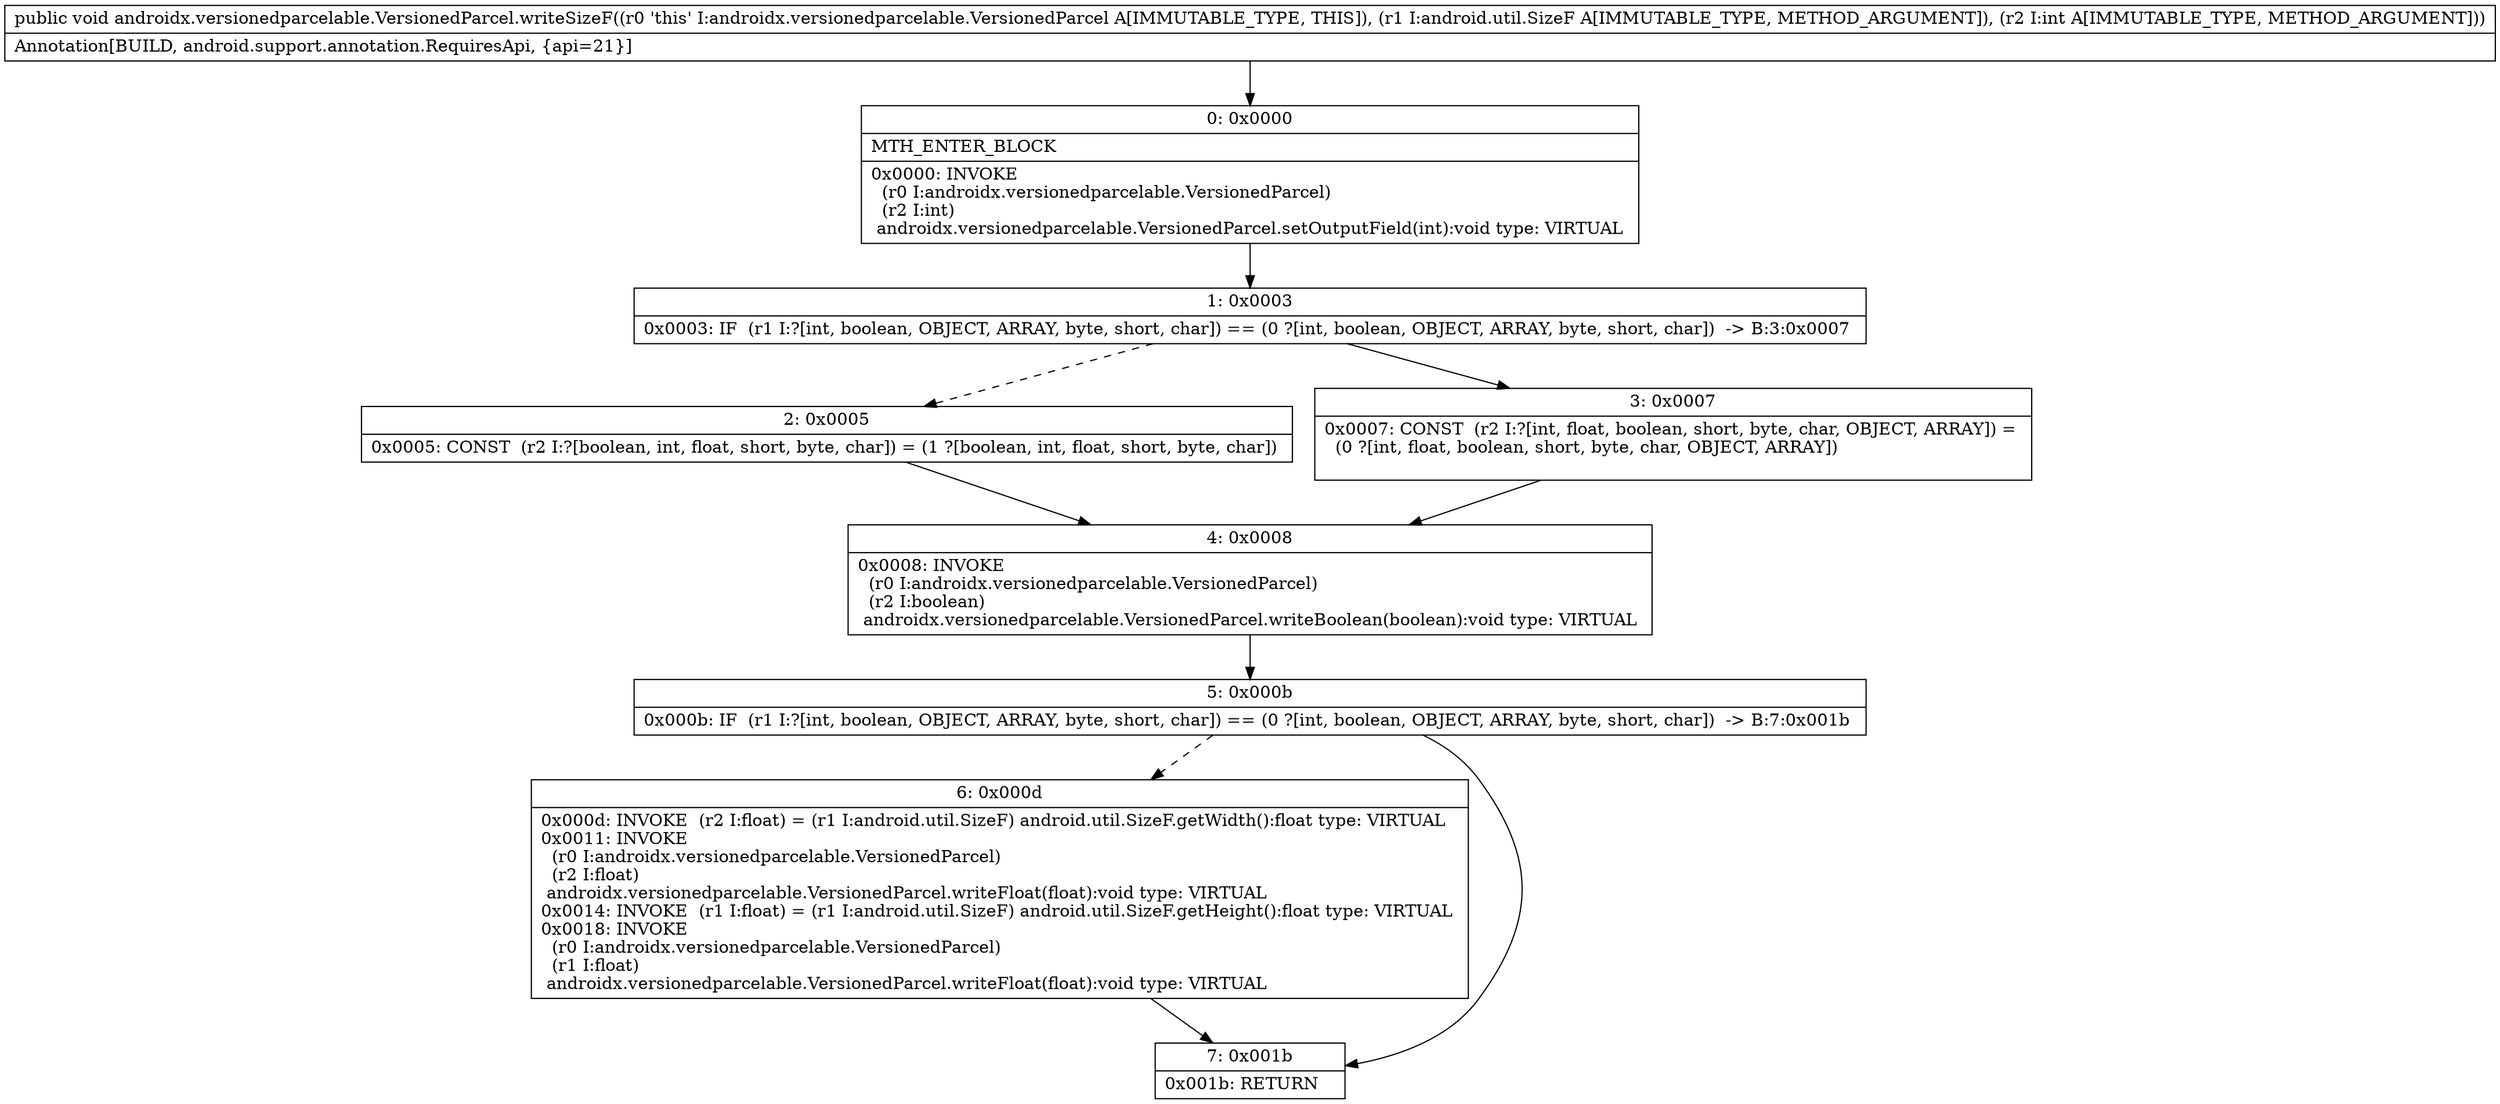 digraph "CFG forandroidx.versionedparcelable.VersionedParcel.writeSizeF(Landroid\/util\/SizeF;I)V" {
Node_0 [shape=record,label="{0\:\ 0x0000|MTH_ENTER_BLOCK\l|0x0000: INVOKE  \l  (r0 I:androidx.versionedparcelable.VersionedParcel)\l  (r2 I:int)\l androidx.versionedparcelable.VersionedParcel.setOutputField(int):void type: VIRTUAL \l}"];
Node_1 [shape=record,label="{1\:\ 0x0003|0x0003: IF  (r1 I:?[int, boolean, OBJECT, ARRAY, byte, short, char]) == (0 ?[int, boolean, OBJECT, ARRAY, byte, short, char])  \-\> B:3:0x0007 \l}"];
Node_2 [shape=record,label="{2\:\ 0x0005|0x0005: CONST  (r2 I:?[boolean, int, float, short, byte, char]) = (1 ?[boolean, int, float, short, byte, char]) \l}"];
Node_3 [shape=record,label="{3\:\ 0x0007|0x0007: CONST  (r2 I:?[int, float, boolean, short, byte, char, OBJECT, ARRAY]) = \l  (0 ?[int, float, boolean, short, byte, char, OBJECT, ARRAY])\l \l}"];
Node_4 [shape=record,label="{4\:\ 0x0008|0x0008: INVOKE  \l  (r0 I:androidx.versionedparcelable.VersionedParcel)\l  (r2 I:boolean)\l androidx.versionedparcelable.VersionedParcel.writeBoolean(boolean):void type: VIRTUAL \l}"];
Node_5 [shape=record,label="{5\:\ 0x000b|0x000b: IF  (r1 I:?[int, boolean, OBJECT, ARRAY, byte, short, char]) == (0 ?[int, boolean, OBJECT, ARRAY, byte, short, char])  \-\> B:7:0x001b \l}"];
Node_6 [shape=record,label="{6\:\ 0x000d|0x000d: INVOKE  (r2 I:float) = (r1 I:android.util.SizeF) android.util.SizeF.getWidth():float type: VIRTUAL \l0x0011: INVOKE  \l  (r0 I:androidx.versionedparcelable.VersionedParcel)\l  (r2 I:float)\l androidx.versionedparcelable.VersionedParcel.writeFloat(float):void type: VIRTUAL \l0x0014: INVOKE  (r1 I:float) = (r1 I:android.util.SizeF) android.util.SizeF.getHeight():float type: VIRTUAL \l0x0018: INVOKE  \l  (r0 I:androidx.versionedparcelable.VersionedParcel)\l  (r1 I:float)\l androidx.versionedparcelable.VersionedParcel.writeFloat(float):void type: VIRTUAL \l}"];
Node_7 [shape=record,label="{7\:\ 0x001b|0x001b: RETURN   \l}"];
MethodNode[shape=record,label="{public void androidx.versionedparcelable.VersionedParcel.writeSizeF((r0 'this' I:androidx.versionedparcelable.VersionedParcel A[IMMUTABLE_TYPE, THIS]), (r1 I:android.util.SizeF A[IMMUTABLE_TYPE, METHOD_ARGUMENT]), (r2 I:int A[IMMUTABLE_TYPE, METHOD_ARGUMENT]))  | Annotation[BUILD, android.support.annotation.RequiresApi, \{api=21\}]\l}"];
MethodNode -> Node_0;
Node_0 -> Node_1;
Node_1 -> Node_2[style=dashed];
Node_1 -> Node_3;
Node_2 -> Node_4;
Node_3 -> Node_4;
Node_4 -> Node_5;
Node_5 -> Node_6[style=dashed];
Node_5 -> Node_7;
Node_6 -> Node_7;
}

